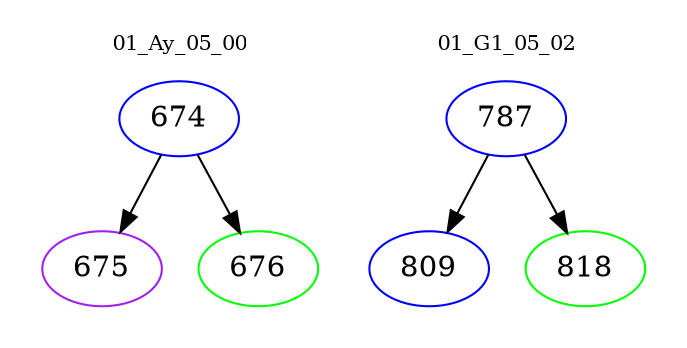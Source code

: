 digraph{
subgraph cluster_0 {
color = white
label = "01_Ay_05_00";
fontsize=10;
T0_674 [label="674", color="blue"]
T0_674 -> T0_675 [color="black"]
T0_675 [label="675", color="purple"]
T0_674 -> T0_676 [color="black"]
T0_676 [label="676", color="green"]
}
subgraph cluster_1 {
color = white
label = "01_G1_05_02";
fontsize=10;
T1_787 [label="787", color="blue"]
T1_787 -> T1_809 [color="black"]
T1_809 [label="809", color="blue"]
T1_787 -> T1_818 [color="black"]
T1_818 [label="818", color="green"]
}
}
